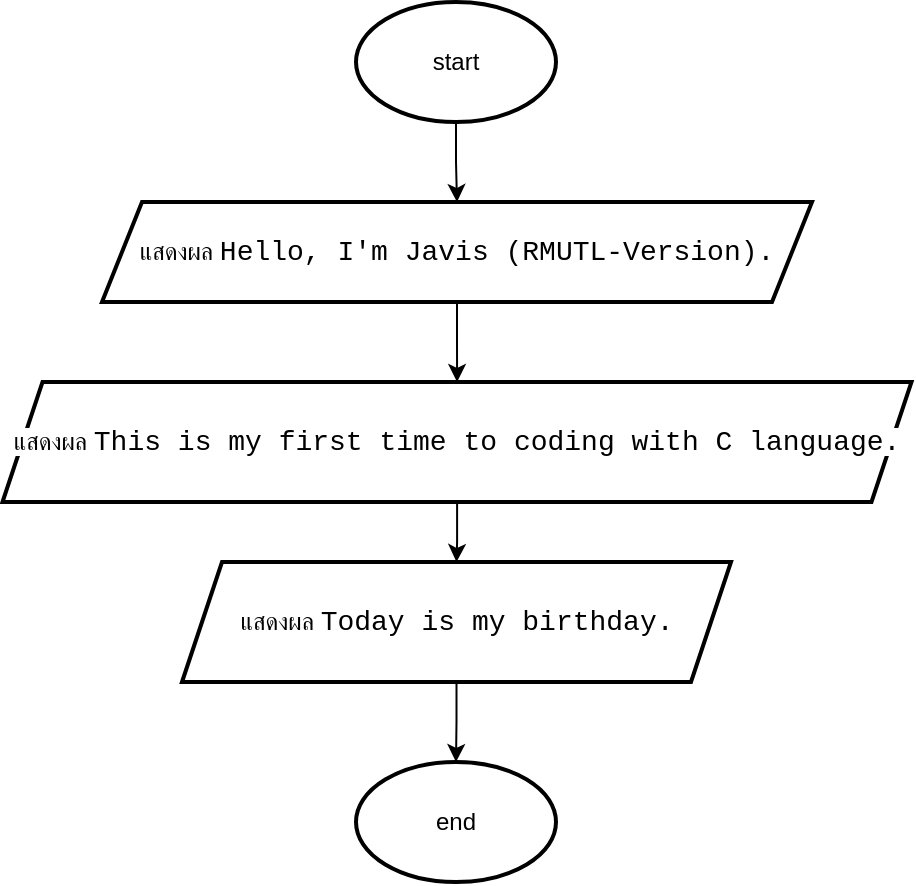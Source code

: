 <mxfile version="24.8.8">
  <diagram name="Page-1" id="y-R9nfhZsGsshj7VJkBZ">
    <mxGraphModel dx="1042" dy="565" grid="1" gridSize="10" guides="1" tooltips="1" connect="1" arrows="1" fold="1" page="1" pageScale="1" pageWidth="850" pageHeight="1100" math="0" shadow="0">
      <root>
        <mxCell id="0" />
        <mxCell id="1" parent="0" />
        <mxCell id="_LuGVpHj-Nbz4-XBs6MX-3" value="" style="edgeStyle=orthogonalEdgeStyle;rounded=0;orthogonalLoop=1;jettySize=auto;html=1;" edge="1" parent="1" source="_LuGVpHj-Nbz4-XBs6MX-1" target="_LuGVpHj-Nbz4-XBs6MX-2">
          <mxGeometry relative="1" as="geometry" />
        </mxCell>
        <mxCell id="_LuGVpHj-Nbz4-XBs6MX-1" value="start" style="strokeWidth=2;html=1;shape=mxgraph.flowchart.start_1;whiteSpace=wrap;" vertex="1" parent="1">
          <mxGeometry x="375" y="30" width="100" height="60" as="geometry" />
        </mxCell>
        <mxCell id="_LuGVpHj-Nbz4-XBs6MX-5" value="" style="edgeStyle=orthogonalEdgeStyle;rounded=0;orthogonalLoop=1;jettySize=auto;html=1;" edge="1" parent="1" source="_LuGVpHj-Nbz4-XBs6MX-2" target="_LuGVpHj-Nbz4-XBs6MX-4">
          <mxGeometry relative="1" as="geometry" />
        </mxCell>
        <mxCell id="_LuGVpHj-Nbz4-XBs6MX-2" value="แสดงผล&amp;nbsp;&lt;span style=&quot;font-family: Consolas, &amp;quot;Courier New&amp;quot;, monospace; font-size: 14px; white-space: pre; background-color: rgb(255, 255, 255);&quot;&gt;Hello, I&#39;m Javis (RMUTL-Version).&lt;/span&gt;" style="shape=parallelogram;perimeter=parallelogramPerimeter;whiteSpace=wrap;html=1;fixedSize=1;strokeWidth=2;" vertex="1" parent="1">
          <mxGeometry x="248" y="130" width="355" height="50" as="geometry" />
        </mxCell>
        <mxCell id="_LuGVpHj-Nbz4-XBs6MX-7" value="" style="edgeStyle=orthogonalEdgeStyle;rounded=0;orthogonalLoop=1;jettySize=auto;html=1;" edge="1" parent="1" source="_LuGVpHj-Nbz4-XBs6MX-4" target="_LuGVpHj-Nbz4-XBs6MX-6">
          <mxGeometry relative="1" as="geometry" />
        </mxCell>
        <mxCell id="_LuGVpHj-Nbz4-XBs6MX-4" value="&lt;span style=&quot;background-color: rgb(255, 255, 255);&quot;&gt;แสดงผล&amp;nbsp;&lt;span style=&quot;font-family: Consolas, &amp;quot;Courier New&amp;quot;, monospace; font-size: 14px; white-space: pre;&quot;&gt;This is my first time to coding with C language.&lt;/span&gt;&lt;/span&gt;" style="shape=parallelogram;perimeter=parallelogramPerimeter;whiteSpace=wrap;html=1;fixedSize=1;strokeWidth=2;" vertex="1" parent="1">
          <mxGeometry x="198.25" y="220" width="454.5" height="60" as="geometry" />
        </mxCell>
        <mxCell id="_LuGVpHj-Nbz4-XBs6MX-9" value="" style="edgeStyle=orthogonalEdgeStyle;rounded=0;orthogonalLoop=1;jettySize=auto;html=1;" edge="1" parent="1" source="_LuGVpHj-Nbz4-XBs6MX-6" target="_LuGVpHj-Nbz4-XBs6MX-8">
          <mxGeometry relative="1" as="geometry" />
        </mxCell>
        <mxCell id="_LuGVpHj-Nbz4-XBs6MX-6" value="แสดงผล&amp;nbsp;&lt;span style=&quot;font-family: Consolas, &amp;quot;Courier New&amp;quot;, monospace; font-size: 14px; white-space: pre;&quot;&gt;Today is my birthday.&lt;/span&gt;" style="shape=parallelogram;perimeter=parallelogramPerimeter;whiteSpace=wrap;html=1;fixedSize=1;strokeWidth=2;" vertex="1" parent="1">
          <mxGeometry x="288" y="310" width="274.5" height="60" as="geometry" />
        </mxCell>
        <mxCell id="_LuGVpHj-Nbz4-XBs6MX-8" value="end" style="strokeWidth=2;html=1;shape=mxgraph.flowchart.start_1;whiteSpace=wrap;" vertex="1" parent="1">
          <mxGeometry x="375" y="410" width="100" height="60" as="geometry" />
        </mxCell>
      </root>
    </mxGraphModel>
  </diagram>
</mxfile>
